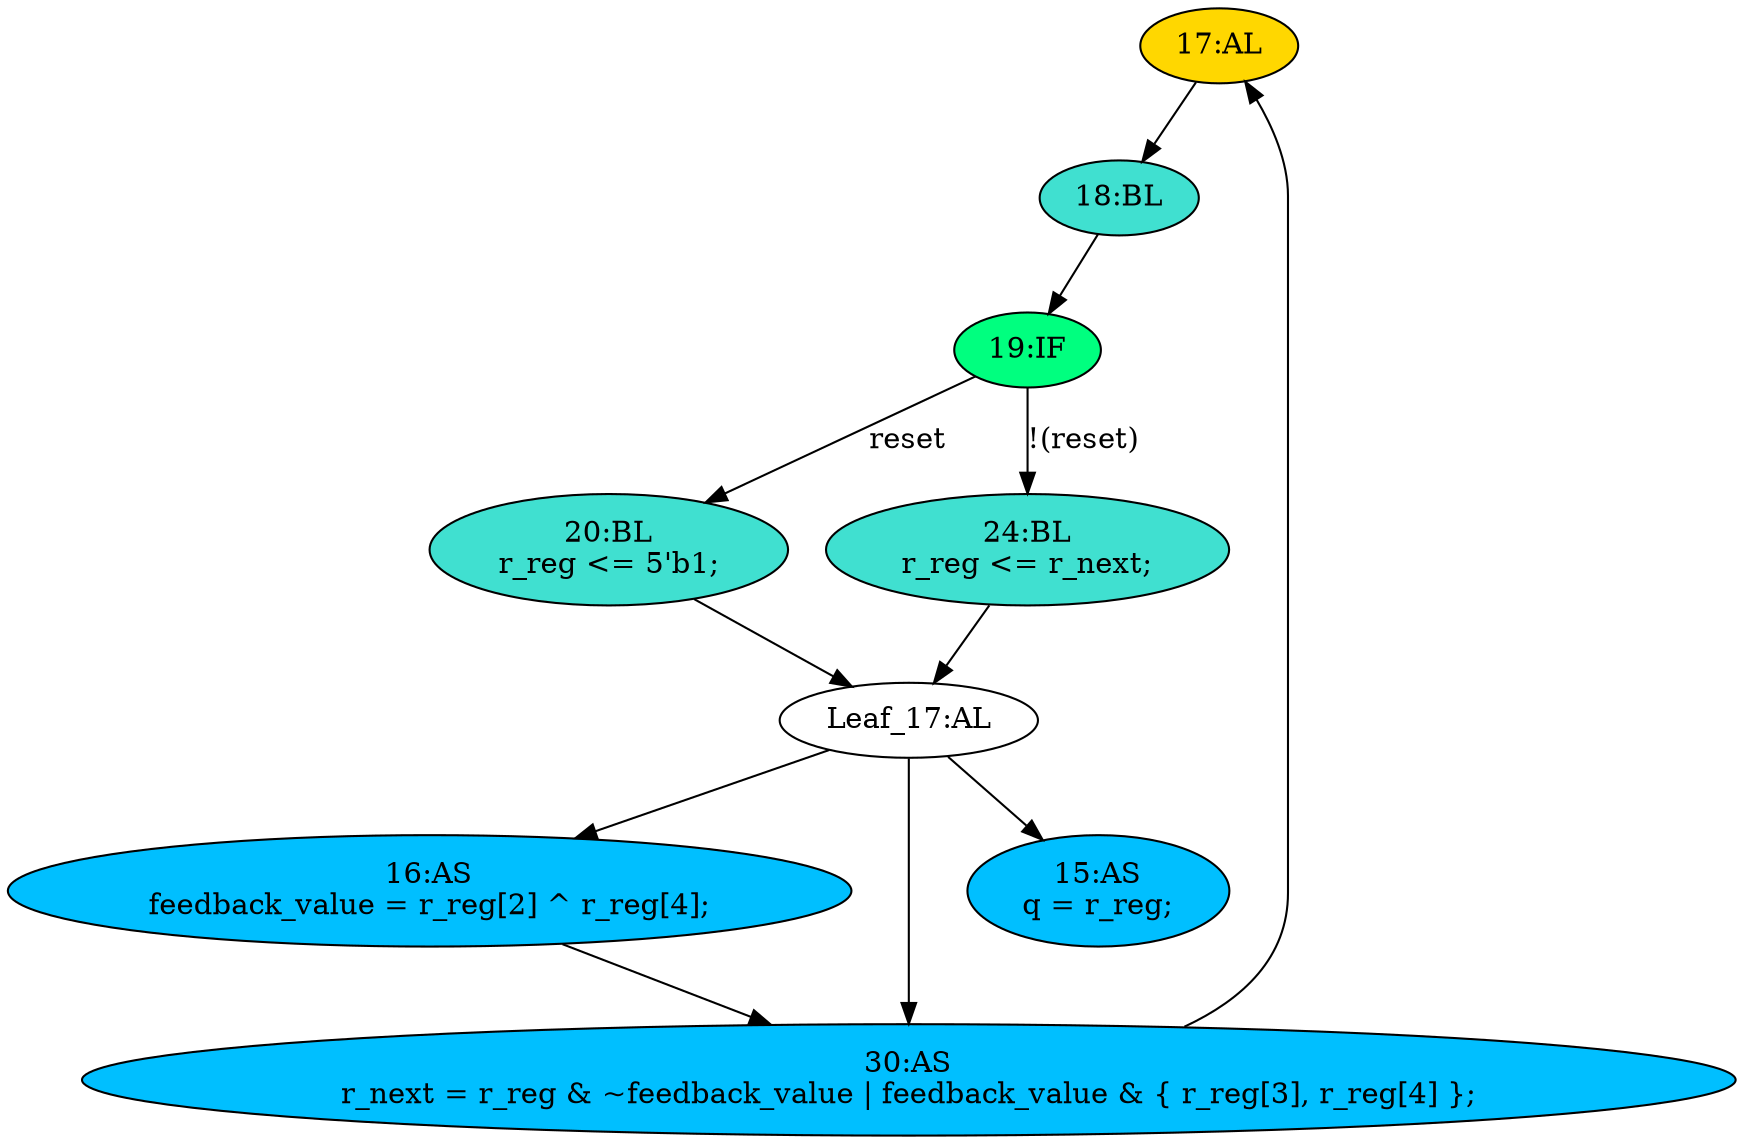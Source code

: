 strict digraph "compose( ,  )" {
	node [label="\N"];
	"17:AL"	[ast="<pyverilog.vparser.ast.Always object at 0x7fe562472150>",
		clk_sens=True,
		fillcolor=gold,
		label="17:AL",
		sens="['clk']",
		statements="[]",
		style=filled,
		typ=Always,
		use_var="['reset', 'r_next']"];
	"18:BL"	[ast="<pyverilog.vparser.ast.Block object at 0x7fe562472550>",
		fillcolor=turquoise,
		label="18:BL",
		statements="[]",
		style=filled,
		typ=Block];
	"17:AL" -> "18:BL"	[cond="[]",
		lineno=None];
	"19:IF"	[ast="<pyverilog.vparser.ast.IfStatement object at 0x7fe56247d6d0>",
		fillcolor=springgreen,
		label="19:IF",
		statements="[]",
		style=filled,
		typ=IfStatement];
	"18:BL" -> "19:IF"	[cond="[]",
		lineno=None];
	"20:BL"	[ast="<pyverilog.vparser.ast.Block object at 0x7fe5621cebd0>",
		fillcolor=turquoise,
		label="20:BL
r_reg <= 5'b1;",
		statements="[<pyverilog.vparser.ast.NonblockingSubstitution object at 0x7fe56247d610>]",
		style=filled,
		typ=Block];
	"Leaf_17:AL"	[def_var="['r_reg']",
		label="Leaf_17:AL"];
	"20:BL" -> "Leaf_17:AL"	[cond="[]",
		lineno=None];
	"16:AS"	[ast="<pyverilog.vparser.ast.Assign object at 0x7fe5621cee90>",
		def_var="['feedback_value']",
		fillcolor=deepskyblue,
		label="16:AS
feedback_value = r_reg[2] ^ r_reg[4];",
		statements="[]",
		style=filled,
		typ=Assign,
		use_var="['r_reg', 'r_reg']"];
	"30:AS"	[ast="<pyverilog.vparser.ast.Assign object at 0x7fe563cff450>",
		def_var="['r_next']",
		fillcolor=deepskyblue,
		label="30:AS
r_next = r_reg & ~feedback_value | feedback_value & { r_reg[3], r_reg[4] };",
		statements="[]",
		style=filled,
		typ=Assign,
		use_var="['r_reg', 'feedback_value', 'feedback_value', 'r_reg', 'r_reg']"];
	"16:AS" -> "30:AS";
	"24:BL"	[ast="<pyverilog.vparser.ast.Block object at 0x7fe562467750>",
		fillcolor=turquoise,
		label="24:BL
r_reg <= r_next;",
		statements="[<pyverilog.vparser.ast.NonblockingSubstitution object at 0x7fe562467850>]",
		style=filled,
		typ=Block];
	"24:BL" -> "Leaf_17:AL"	[cond="[]",
		lineno=None];
	"19:IF" -> "20:BL"	[cond="['reset']",
		label=reset,
		lineno=19];
	"19:IF" -> "24:BL"	[cond="['reset']",
		label="!(reset)",
		lineno=19];
	"30:AS" -> "17:AL";
	"15:AS"	[ast="<pyverilog.vparser.ast.Assign object at 0x7fe5621d6750>",
		def_var="['q']",
		fillcolor=deepskyblue,
		label="15:AS
q = r_reg;",
		statements="[]",
		style=filled,
		typ=Assign,
		use_var="['r_reg']"];
	"Leaf_17:AL" -> "16:AS";
	"Leaf_17:AL" -> "30:AS";
	"Leaf_17:AL" -> "15:AS";
}
